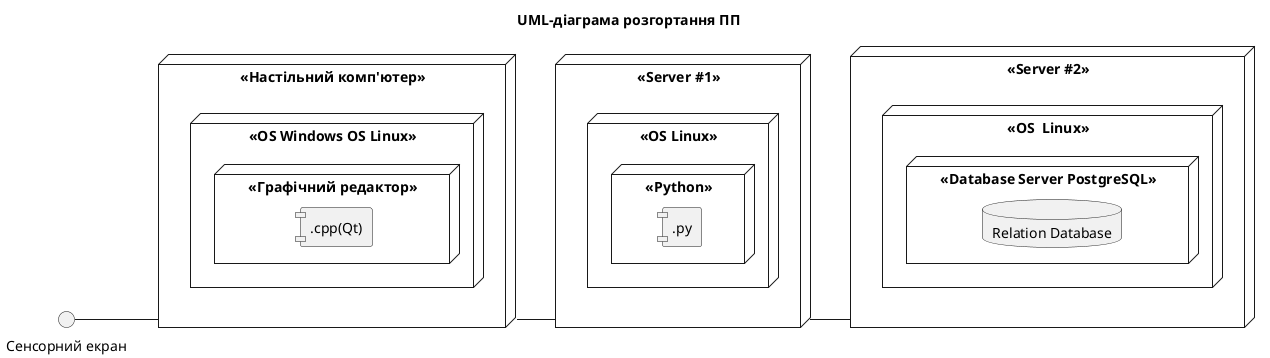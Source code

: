 @startuml
title UML-діаграма розгортання ПП

left to right direction

skinparam componentStyle uml1

node "<<Настільний комп'ютер>>" as comp {
	node "<<OS Windows OS Linux>>" {
		node "<<Графічний редактор>>" {
			component [.cpp(Qt)]
		}
	}
}

interface "Сенсорний екран"

(Сенсорний екран) -- comp

node "<<Server #1>>" as serv1 {
	node "<<OS Linux>>" {
		node "<<Python>>" {
			component [.py]
		}
	}
}

comp -- serv1

node "<<Server #2>>" as serv2 {
	node "<<OS  Linux>>" {
		node "<<Database Server PostgreSQL>>" {
			database "Relation Database"
		}
	}
}

serv1 -- serv2
@enduml
